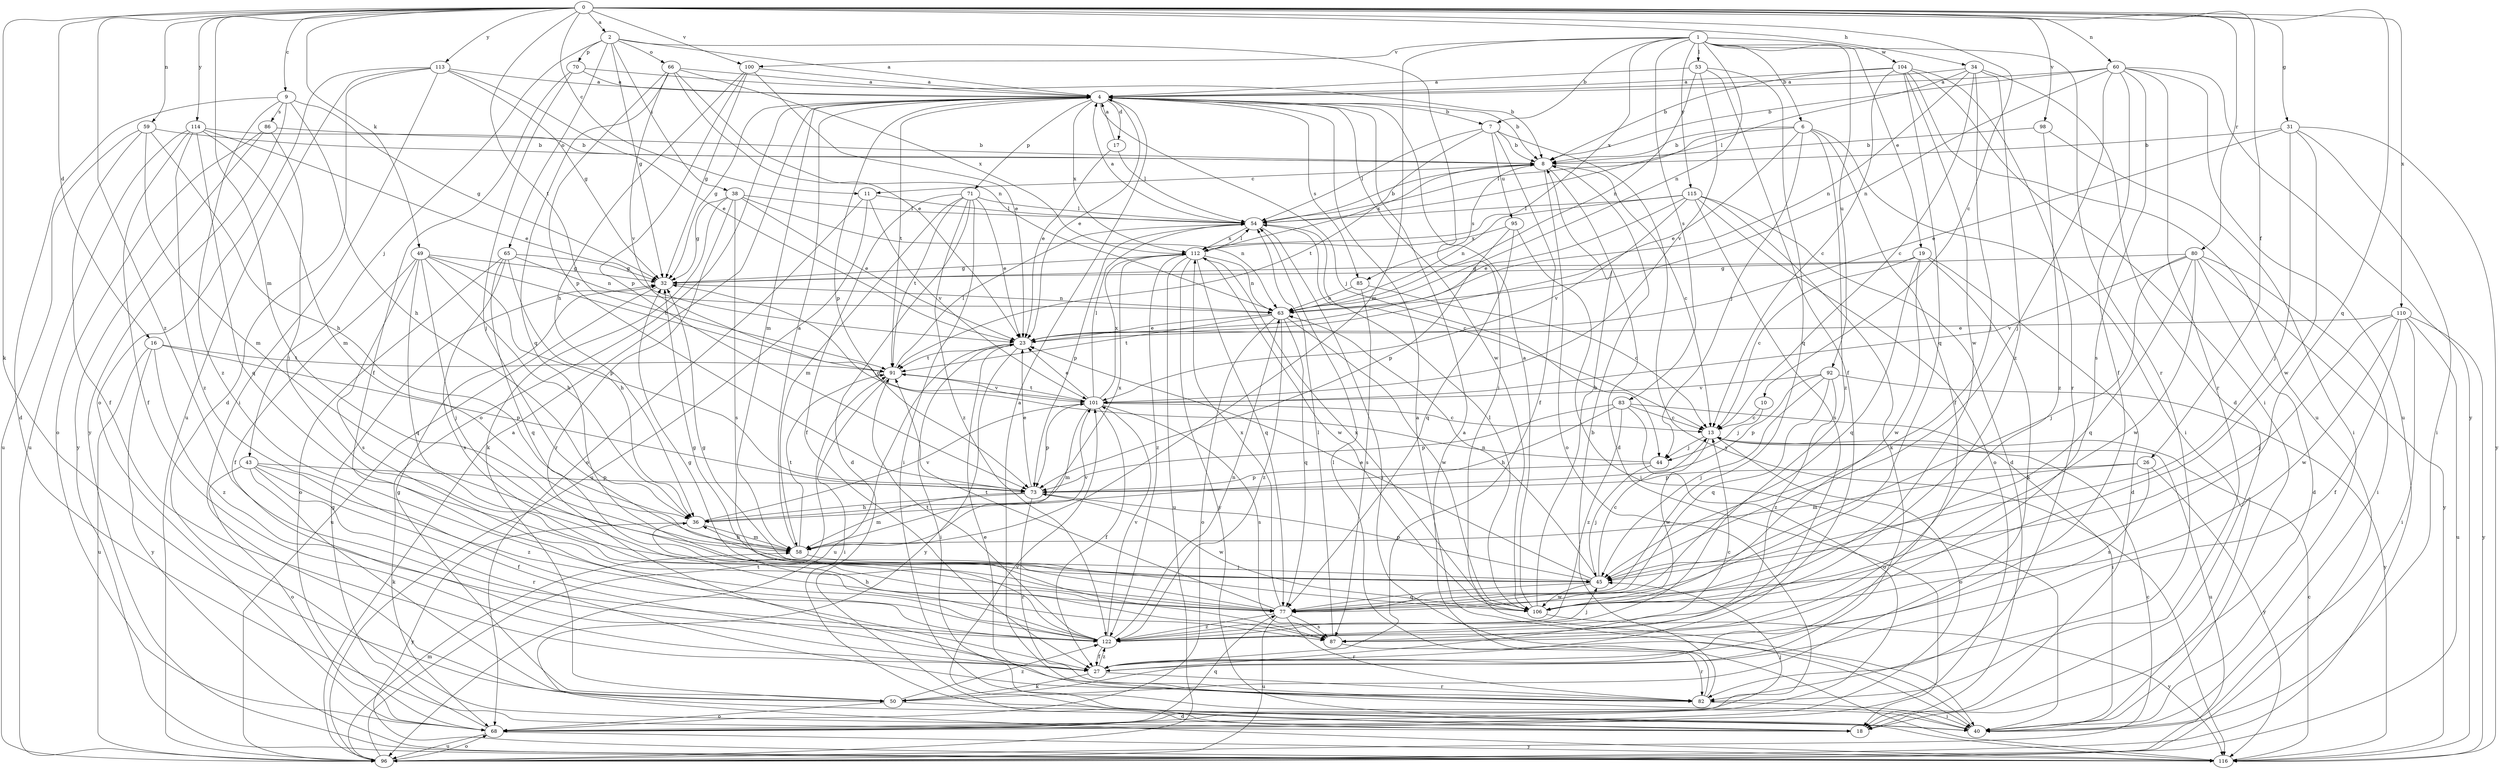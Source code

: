 strict digraph  {
0;
1;
2;
4;
6;
7;
8;
9;
10;
11;
13;
16;
17;
18;
19;
23;
26;
27;
31;
32;
34;
36;
38;
40;
43;
44;
45;
49;
50;
53;
54;
58;
59;
60;
63;
65;
66;
68;
70;
71;
73;
77;
80;
82;
83;
85;
86;
87;
91;
92;
95;
96;
98;
100;
101;
104;
106;
110;
112;
113;
114;
115;
116;
122;
0 -> 2  [label=a];
0 -> 9  [label=c];
0 -> 10  [label=c];
0 -> 11  [label=c];
0 -> 16  [label=d];
0 -> 26  [label=f];
0 -> 31  [label=g];
0 -> 34  [label=h];
0 -> 49  [label=k];
0 -> 50  [label=k];
0 -> 58  [label=m];
0 -> 59  [label=n];
0 -> 60  [label=n];
0 -> 77  [label=q];
0 -> 80  [label=r];
0 -> 91  [label=t];
0 -> 98  [label=v];
0 -> 100  [label=v];
0 -> 110  [label=x];
0 -> 113  [label=y];
0 -> 114  [label=y];
0 -> 122  [label=z];
1 -> 6  [label=b];
1 -> 7  [label=b];
1 -> 19  [label=e];
1 -> 53  [label=l];
1 -> 58  [label=m];
1 -> 63  [label=n];
1 -> 82  [label=r];
1 -> 83  [label=s];
1 -> 92  [label=u];
1 -> 100  [label=v];
1 -> 104  [label=w];
1 -> 112  [label=x];
1 -> 115  [label=y];
2 -> 4  [label=a];
2 -> 32  [label=g];
2 -> 38  [label=i];
2 -> 40  [label=i];
2 -> 43  [label=j];
2 -> 65  [label=o];
2 -> 66  [label=o];
2 -> 70  [label=p];
4 -> 7  [label=b];
4 -> 8  [label=b];
4 -> 17  [label=d];
4 -> 23  [label=e];
4 -> 32  [label=g];
4 -> 44  [label=j];
4 -> 58  [label=m];
4 -> 68  [label=o];
4 -> 71  [label=p];
4 -> 73  [label=p];
4 -> 85  [label=s];
4 -> 91  [label=t];
4 -> 106  [label=w];
4 -> 112  [label=x];
6 -> 8  [label=b];
6 -> 23  [label=e];
6 -> 27  [label=f];
6 -> 40  [label=i];
6 -> 44  [label=j];
6 -> 54  [label=l];
6 -> 122  [label=z];
7 -> 8  [label=b];
7 -> 27  [label=f];
7 -> 54  [label=l];
7 -> 91  [label=t];
7 -> 95  [label=u];
7 -> 116  [label=y];
8 -> 11  [label=c];
8 -> 13  [label=c];
8 -> 18  [label=d];
8 -> 68  [label=o];
8 -> 85  [label=s];
8 -> 112  [label=x];
9 -> 18  [label=d];
9 -> 32  [label=g];
9 -> 36  [label=h];
9 -> 86  [label=s];
9 -> 116  [label=y];
9 -> 122  [label=z];
10 -> 13  [label=c];
10 -> 44  [label=j];
11 -> 54  [label=l];
11 -> 68  [label=o];
11 -> 96  [label=u];
11 -> 101  [label=v];
13 -> 44  [label=j];
13 -> 68  [label=o];
13 -> 96  [label=u];
13 -> 106  [label=w];
16 -> 73  [label=p];
16 -> 91  [label=t];
16 -> 96  [label=u];
16 -> 116  [label=y];
16 -> 122  [label=z];
17 -> 4  [label=a];
17 -> 23  [label=e];
17 -> 54  [label=l];
18 -> 101  [label=v];
19 -> 13  [label=c];
19 -> 18  [label=d];
19 -> 32  [label=g];
19 -> 50  [label=k];
19 -> 77  [label=q];
19 -> 106  [label=w];
23 -> 40  [label=i];
23 -> 91  [label=t];
23 -> 96  [label=u];
23 -> 116  [label=y];
26 -> 58  [label=m];
26 -> 73  [label=p];
26 -> 87  [label=s];
26 -> 116  [label=y];
27 -> 13  [label=c];
27 -> 50  [label=k];
27 -> 82  [label=r];
27 -> 122  [label=z];
31 -> 8  [label=b];
31 -> 23  [label=e];
31 -> 40  [label=i];
31 -> 45  [label=j];
31 -> 106  [label=w];
31 -> 116  [label=y];
32 -> 63  [label=n];
32 -> 96  [label=u];
34 -> 4  [label=a];
34 -> 13  [label=c];
34 -> 18  [label=d];
34 -> 45  [label=j];
34 -> 54  [label=l];
34 -> 63  [label=n];
34 -> 122  [label=z];
36 -> 58  [label=m];
36 -> 101  [label=v];
36 -> 112  [label=x];
36 -> 116  [label=y];
38 -> 23  [label=e];
38 -> 32  [label=g];
38 -> 50  [label=k];
38 -> 54  [label=l];
38 -> 63  [label=n];
38 -> 82  [label=r];
38 -> 87  [label=s];
40 -> 4  [label=a];
40 -> 23  [label=e];
43 -> 27  [label=f];
43 -> 50  [label=k];
43 -> 68  [label=o];
43 -> 73  [label=p];
43 -> 82  [label=r];
43 -> 122  [label=z];
44 -> 32  [label=g];
44 -> 45  [label=j];
44 -> 73  [label=p];
45 -> 13  [label=c];
45 -> 23  [label=e];
45 -> 63  [label=n];
45 -> 73  [label=p];
45 -> 77  [label=q];
45 -> 106  [label=w];
49 -> 27  [label=f];
49 -> 32  [label=g];
49 -> 36  [label=h];
49 -> 45  [label=j];
49 -> 73  [label=p];
49 -> 77  [label=q];
49 -> 87  [label=s];
49 -> 91  [label=t];
50 -> 18  [label=d];
50 -> 32  [label=g];
50 -> 68  [label=o];
50 -> 122  [label=z];
53 -> 4  [label=a];
53 -> 27  [label=f];
53 -> 63  [label=n];
53 -> 77  [label=q];
53 -> 101  [label=v];
54 -> 4  [label=a];
54 -> 8  [label=b];
54 -> 13  [label=c];
54 -> 40  [label=i];
54 -> 73  [label=p];
54 -> 112  [label=x];
58 -> 4  [label=a];
58 -> 36  [label=h];
58 -> 45  [label=j];
58 -> 91  [label=t];
58 -> 101  [label=v];
59 -> 8  [label=b];
59 -> 27  [label=f];
59 -> 36  [label=h];
59 -> 58  [label=m];
59 -> 96  [label=u];
60 -> 4  [label=a];
60 -> 8  [label=b];
60 -> 27  [label=f];
60 -> 45  [label=j];
60 -> 63  [label=n];
60 -> 82  [label=r];
60 -> 87  [label=s];
60 -> 96  [label=u];
60 -> 116  [label=y];
63 -> 23  [label=e];
63 -> 68  [label=o];
63 -> 77  [label=q];
63 -> 91  [label=t];
63 -> 106  [label=w];
63 -> 122  [label=z];
65 -> 32  [label=g];
65 -> 36  [label=h];
65 -> 63  [label=n];
65 -> 68  [label=o];
65 -> 77  [label=q];
65 -> 87  [label=s];
66 -> 4  [label=a];
66 -> 23  [label=e];
66 -> 63  [label=n];
66 -> 73  [label=p];
66 -> 77  [label=q];
66 -> 101  [label=v];
66 -> 112  [label=x];
68 -> 32  [label=g];
68 -> 45  [label=j];
68 -> 77  [label=q];
68 -> 96  [label=u];
68 -> 116  [label=y];
70 -> 4  [label=a];
70 -> 8  [label=b];
70 -> 27  [label=f];
70 -> 45  [label=j];
71 -> 18  [label=d];
71 -> 23  [label=e];
71 -> 27  [label=f];
71 -> 40  [label=i];
71 -> 54  [label=l];
71 -> 58  [label=m];
71 -> 91  [label=t];
71 -> 122  [label=z];
73 -> 23  [label=e];
73 -> 36  [label=h];
73 -> 58  [label=m];
73 -> 82  [label=r];
73 -> 106  [label=w];
77 -> 32  [label=g];
77 -> 82  [label=r];
77 -> 87  [label=s];
77 -> 91  [label=t];
77 -> 96  [label=u];
77 -> 112  [label=x];
77 -> 122  [label=z];
80 -> 18  [label=d];
80 -> 32  [label=g];
80 -> 40  [label=i];
80 -> 45  [label=j];
80 -> 77  [label=q];
80 -> 101  [label=v];
80 -> 106  [label=w];
80 -> 116  [label=y];
82 -> 4  [label=a];
82 -> 8  [label=b];
82 -> 40  [label=i];
82 -> 54  [label=l];
83 -> 13  [label=c];
83 -> 36  [label=h];
83 -> 40  [label=i];
83 -> 68  [label=o];
83 -> 73  [label=p];
83 -> 122  [label=z];
85 -> 13  [label=c];
85 -> 63  [label=n];
85 -> 87  [label=s];
86 -> 8  [label=b];
86 -> 45  [label=j];
86 -> 68  [label=o];
86 -> 116  [label=y];
87 -> 54  [label=l];
87 -> 82  [label=r];
91 -> 40  [label=i];
91 -> 54  [label=l];
91 -> 101  [label=v];
92 -> 45  [label=j];
92 -> 73  [label=p];
92 -> 77  [label=q];
92 -> 101  [label=v];
92 -> 116  [label=y];
92 -> 122  [label=z];
95 -> 40  [label=i];
95 -> 73  [label=p];
95 -> 77  [label=q];
95 -> 112  [label=x];
96 -> 4  [label=a];
96 -> 13  [label=c];
96 -> 58  [label=m];
96 -> 68  [label=o];
96 -> 91  [label=t];
98 -> 8  [label=b];
98 -> 40  [label=i];
98 -> 122  [label=z];
100 -> 4  [label=a];
100 -> 23  [label=e];
100 -> 32  [label=g];
100 -> 36  [label=h];
100 -> 73  [label=p];
101 -> 13  [label=c];
101 -> 23  [label=e];
101 -> 27  [label=f];
101 -> 54  [label=l];
101 -> 58  [label=m];
101 -> 73  [label=p];
101 -> 87  [label=s];
101 -> 91  [label=t];
101 -> 112  [label=x];
104 -> 4  [label=a];
104 -> 8  [label=b];
104 -> 13  [label=c];
104 -> 40  [label=i];
104 -> 77  [label=q];
104 -> 82  [label=r];
104 -> 96  [label=u];
104 -> 106  [label=w];
106 -> 4  [label=a];
106 -> 8  [label=b];
106 -> 32  [label=g];
106 -> 54  [label=l];
106 -> 112  [label=x];
106 -> 116  [label=y];
110 -> 23  [label=e];
110 -> 27  [label=f];
110 -> 40  [label=i];
110 -> 45  [label=j];
110 -> 96  [label=u];
110 -> 106  [label=w];
110 -> 116  [label=y];
112 -> 32  [label=g];
112 -> 54  [label=l];
112 -> 63  [label=n];
112 -> 77  [label=q];
112 -> 96  [label=u];
112 -> 106  [label=w];
112 -> 116  [label=y];
112 -> 122  [label=z];
113 -> 4  [label=a];
113 -> 18  [label=d];
113 -> 23  [label=e];
113 -> 32  [label=g];
113 -> 40  [label=i];
113 -> 68  [label=o];
113 -> 96  [label=u];
114 -> 8  [label=b];
114 -> 23  [label=e];
114 -> 27  [label=f];
114 -> 58  [label=m];
114 -> 77  [label=q];
114 -> 96  [label=u];
114 -> 122  [label=z];
115 -> 18  [label=d];
115 -> 23  [label=e];
115 -> 50  [label=k];
115 -> 54  [label=l];
115 -> 63  [label=n];
115 -> 68  [label=o];
115 -> 87  [label=s];
115 -> 101  [label=v];
116 -> 4  [label=a];
116 -> 13  [label=c];
122 -> 27  [label=f];
122 -> 32  [label=g];
122 -> 36  [label=h];
122 -> 45  [label=j];
122 -> 63  [label=n];
122 -> 91  [label=t];
122 -> 101  [label=v];
}
